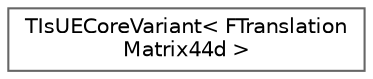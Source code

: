 digraph "Graphical Class Hierarchy"
{
 // INTERACTIVE_SVG=YES
 // LATEX_PDF_SIZE
  bgcolor="transparent";
  edge [fontname=Helvetica,fontsize=10,labelfontname=Helvetica,labelfontsize=10];
  node [fontname=Helvetica,fontsize=10,shape=box,height=0.2,width=0.4];
  rankdir="LR";
  Node0 [id="Node000000",label="TIsUECoreVariant\< FTranslation\lMatrix44d \>",height=0.2,width=0.4,color="grey40", fillcolor="white", style="filled",URL="$db/d0e/structTIsUECoreVariant_3_01FTranslationMatrix44d_01_4.html",tooltip=" "];
}
